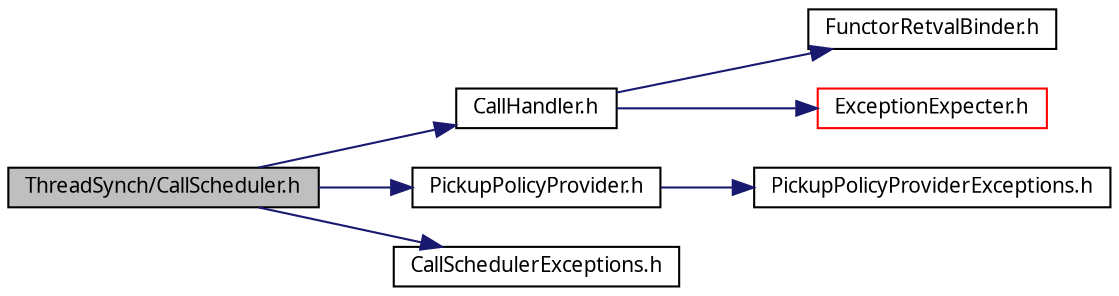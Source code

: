 digraph G
{
  edge [fontname="FreeSans.ttf",fontsize=10,labelfontname="FreeSans.ttf",labelfontsize=10];
  node [fontname="FreeSans.ttf",fontsize=10,shape=record];
  rankdir=LR;
  Node1 [label="ThreadSynch/CallScheduler.h",height=0.2,width=0.4,color="black", fillcolor="grey75", style="filled" fontcolor="black"];
  Node1 -> Node2 [color="midnightblue",fontsize=10,style="solid",fontname="FreeSans.ttf"];
  Node2 [label="CallHandler.h",height=0.2,width=0.4,color="black", fillcolor="white", style="filled",URL="$_call_handler_8h.html"];
  Node2 -> Node3 [color="midnightblue",fontsize=10,style="solid",fontname="FreeSans.ttf"];
  Node3 [label="FunctorRetvalBinder.h",height=0.2,width=0.4,color="black", fillcolor="white", style="filled",URL="$_functor_retval_binder_8h.html"];
  Node2 -> Node4 [color="midnightblue",fontsize=10,style="solid",fontname="FreeSans.ttf"];
  Node4 [label="ExceptionExpecter.h",height=0.2,width=0.4,color="red", fillcolor="white", style="filled",URL="$_exception_expecter_8h.html"];
  Node1 -> Node5 [color="midnightblue",fontsize=10,style="solid",fontname="FreeSans.ttf"];
  Node5 [label="PickupPolicyProvider.h",height=0.2,width=0.4,color="black", fillcolor="white", style="filled",URL="$_pickup_policy_provider_8h.html"];
  Node5 -> Node6 [color="midnightblue",fontsize=10,style="solid",fontname="FreeSans.ttf"];
  Node6 [label="PickupPolicyProviderExceptions.h",height=0.2,width=0.4,color="black", fillcolor="white", style="filled",URL="$_pickup_policy_provider_exceptions_8h.html"];
  Node1 -> Node7 [color="midnightblue",fontsize=10,style="solid",fontname="FreeSans.ttf"];
  Node7 [label="CallSchedulerExceptions.h",height=0.2,width=0.4,color="black", fillcolor="white", style="filled",URL="$_call_scheduler_exceptions_8h.html"];
}
